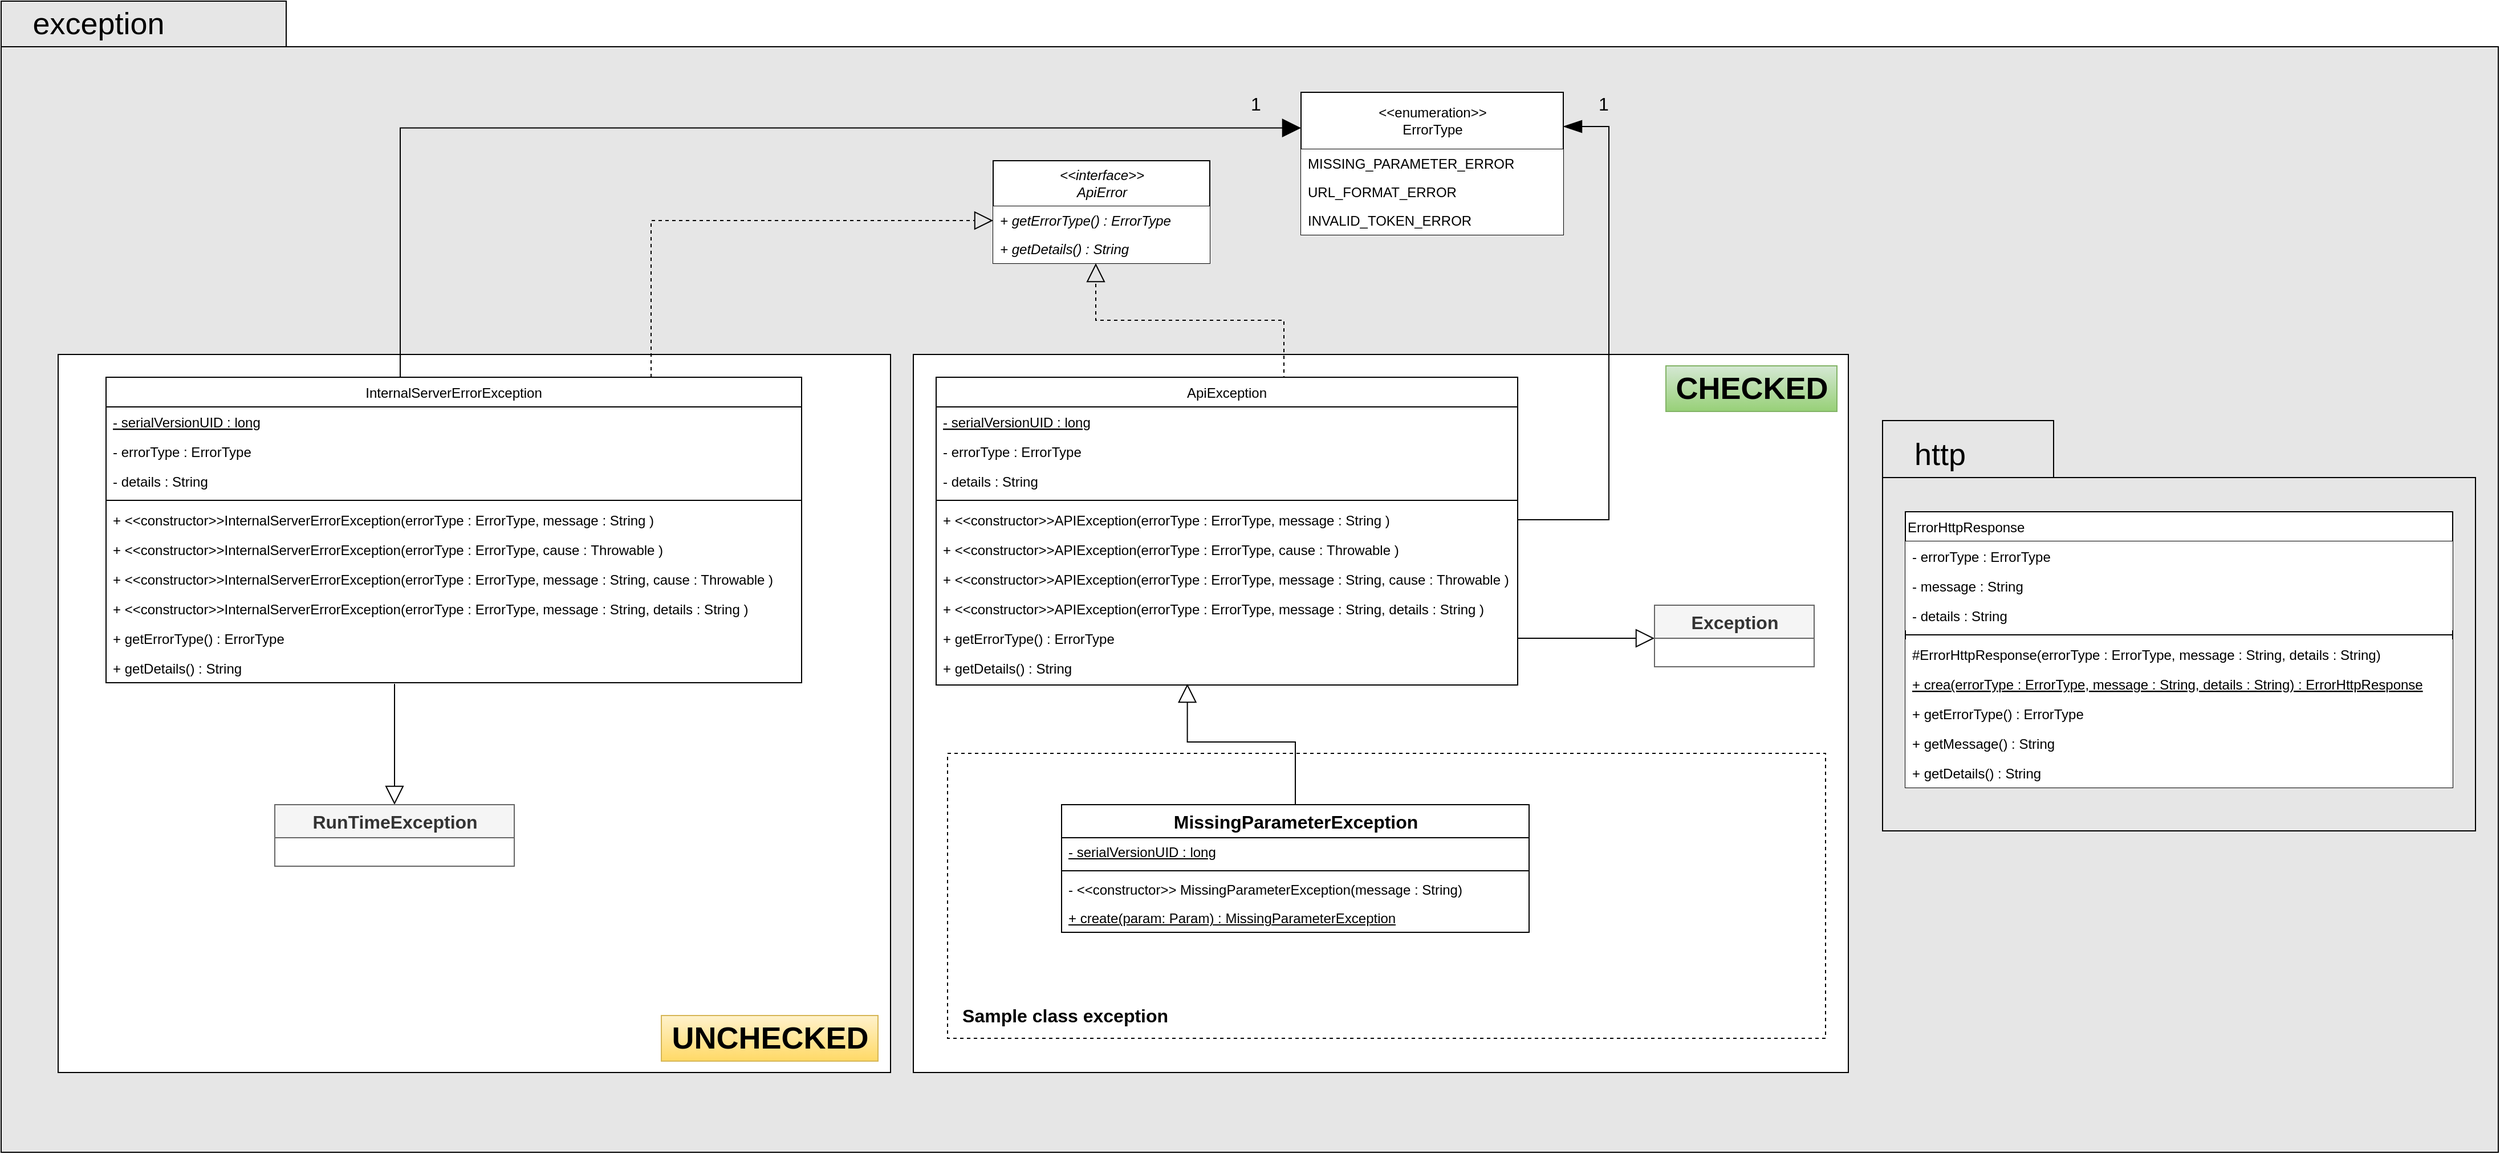 <mxfile version="14.1.8" type="device"><diagram id="C5RBs43oDa-KdzZeNtuy" name="Page-1"><mxGraphModel dx="2930" dy="791" grid="1" gridSize="10" guides="1" tooltips="1" connect="1" arrows="1" fold="1" page="1" pageScale="1" pageWidth="827" pageHeight="1169" math="0" shadow="0"><root><mxCell id="WIyWlLk6GJQsqaUBKTNV-0"/><mxCell id="WIyWlLk6GJQsqaUBKTNV-1" parent="WIyWlLk6GJQsqaUBKTNV-0"/><mxCell id="xCC1t0nb4YUld9js1xry-66" value="" style="shape=folder;fontStyle=1;spacingTop=10;tabWidth=250;tabHeight=40;tabPosition=left;html=1;strokeColor=#000000;fontSize=27;align=left;fillColor=#E6E6E6;" vertex="1" parent="WIyWlLk6GJQsqaUBKTNV-1"><mxGeometry x="-810" y="32" width="2190" height="1010" as="geometry"/></mxCell><mxCell id="xCC1t0nb4YUld9js1xry-61" value="" style="rounded=0;whiteSpace=wrap;html=1;strokeColor=#000000;fontSize=16;align=left;" vertex="1" parent="WIyWlLk6GJQsqaUBKTNV-1"><mxGeometry x="-760" y="342" width="730" height="630" as="geometry"/></mxCell><mxCell id="xCC1t0nb4YUld9js1xry-59" value="" style="rounded=0;whiteSpace=wrap;html=1;strokeColor=#000000;fontSize=16;align=left;" vertex="1" parent="WIyWlLk6GJQsqaUBKTNV-1"><mxGeometry x="-10" y="342" width="820" height="630" as="geometry"/></mxCell><mxCell id="xCC1t0nb4YUld9js1xry-34" value="" style="rounded=0;whiteSpace=wrap;html=1;fontSize=16;align=left;dashed=1;" vertex="1" parent="WIyWlLk6GJQsqaUBKTNV-1"><mxGeometry x="20" y="692" width="770" height="250" as="geometry"/></mxCell><mxCell id="zkfFHV4jXpPFQw0GAbJ--0" value="ApiException" style="swimlane;fontStyle=0;align=center;verticalAlign=top;childLayout=stackLayout;horizontal=1;startSize=26;horizontalStack=0;resizeParent=1;resizeLast=0;collapsible=1;marginBottom=0;rounded=0;shadow=0;strokeWidth=1;" parent="WIyWlLk6GJQsqaUBKTNV-1" vertex="1"><mxGeometry x="10" y="362" width="510" height="270" as="geometry"><mxRectangle x="230" y="140" width="160" height="26" as="alternateBounds"/></mxGeometry></mxCell><mxCell id="xCC1t0nb4YUld9js1xry-39" value="- serialVersionUID : long" style="text;align=left;verticalAlign=top;spacingLeft=4;spacingRight=4;overflow=hidden;rotatable=0;points=[[0,0.5],[1,0.5]];portConstraint=eastwest;fontStyle=4" vertex="1" parent="zkfFHV4jXpPFQw0GAbJ--0"><mxGeometry y="26" width="510" height="26" as="geometry"/></mxCell><mxCell id="zkfFHV4jXpPFQw0GAbJ--1" value="- errorType : ErrorType " style="text;align=left;verticalAlign=top;spacingLeft=4;spacingRight=4;overflow=hidden;rotatable=0;points=[[0,0.5],[1,0.5]];portConstraint=eastwest;" parent="zkfFHV4jXpPFQw0GAbJ--0" vertex="1"><mxGeometry y="52" width="510" height="26" as="geometry"/></mxCell><mxCell id="zkfFHV4jXpPFQw0GAbJ--2" value="- details : String" style="text;align=left;verticalAlign=top;spacingLeft=4;spacingRight=4;overflow=hidden;rotatable=0;points=[[0,0.5],[1,0.5]];portConstraint=eastwest;rounded=0;shadow=0;html=0;" parent="zkfFHV4jXpPFQw0GAbJ--0" vertex="1"><mxGeometry y="78" width="510" height="26" as="geometry"/></mxCell><mxCell id="zkfFHV4jXpPFQw0GAbJ--4" value="" style="line;html=1;strokeWidth=1;align=left;verticalAlign=middle;spacingTop=-1;spacingLeft=3;spacingRight=3;rotatable=0;labelPosition=right;points=[];portConstraint=eastwest;" parent="zkfFHV4jXpPFQw0GAbJ--0" vertex="1"><mxGeometry y="104" width="510" height="8" as="geometry"/></mxCell><mxCell id="xCC1t0nb4YUld9js1xry-1" value="+ &lt;&lt;constructor&gt;&gt;APIException(errorType : ErrorType, message : String )" style="text;align=left;verticalAlign=top;spacingLeft=4;spacingRight=4;overflow=hidden;rotatable=0;points=[[0,0.5],[1,0.5]];portConstraint=eastwest;" vertex="1" parent="zkfFHV4jXpPFQw0GAbJ--0"><mxGeometry y="112" width="510" height="26" as="geometry"/></mxCell><mxCell id="xCC1t0nb4YUld9js1xry-6" value="+ &lt;&lt;constructor&gt;&gt;APIException(errorType : ErrorType, cause : Throwable )" style="text;align=left;verticalAlign=top;spacingLeft=4;spacingRight=4;overflow=hidden;rotatable=0;points=[[0,0.5],[1,0.5]];portConstraint=eastwest;" vertex="1" parent="zkfFHV4jXpPFQw0GAbJ--0"><mxGeometry y="138" width="510" height="26" as="geometry"/></mxCell><mxCell id="xCC1t0nb4YUld9js1xry-7" value="+ &lt;&lt;constructor&gt;&gt;APIException(errorType : ErrorType, message : String, cause : Throwable )" style="text;align=left;verticalAlign=top;spacingLeft=4;spacingRight=4;overflow=hidden;rotatable=0;points=[[0,0.5],[1,0.5]];portConstraint=eastwest;" vertex="1" parent="zkfFHV4jXpPFQw0GAbJ--0"><mxGeometry y="164" width="510" height="26" as="geometry"/></mxCell><mxCell id="xCC1t0nb4YUld9js1xry-8" value="+ &lt;&lt;constructor&gt;&gt;APIException(errorType : ErrorType, message : String, details : String )" style="text;align=left;verticalAlign=top;spacingLeft=4;spacingRight=4;overflow=hidden;rotatable=0;points=[[0,0.5],[1,0.5]];portConstraint=eastwest;" vertex="1" parent="zkfFHV4jXpPFQw0GAbJ--0"><mxGeometry y="190" width="510" height="26" as="geometry"/></mxCell><mxCell id="zkfFHV4jXpPFQw0GAbJ--5" value="+ getErrorType() : ErrorType" style="text;align=left;verticalAlign=top;spacingLeft=4;spacingRight=4;overflow=hidden;rotatable=0;points=[[0,0.5],[1,0.5]];portConstraint=eastwest;" parent="zkfFHV4jXpPFQw0GAbJ--0" vertex="1"><mxGeometry y="216" width="510" height="26" as="geometry"/></mxCell><mxCell id="xCC1t0nb4YUld9js1xry-0" value="+ getDetails() : String" style="text;align=left;verticalAlign=top;spacingLeft=4;spacingRight=4;overflow=hidden;rotatable=0;points=[[0,0.5],[1,0.5]];portConstraint=eastwest;" vertex="1" parent="zkfFHV4jXpPFQw0GAbJ--0"><mxGeometry y="242" width="510" height="26" as="geometry"/></mxCell><mxCell id="xCC1t0nb4YUld9js1xry-2" value="&amp;lt;&amp;lt;interface&amp;gt;&amp;gt;&lt;br&gt;ApiError" style="swimlane;fontStyle=2;align=center;verticalAlign=middle;childLayout=stackLayout;horizontal=1;startSize=40;horizontalStack=0;resizeParent=1;resizeParentMax=0;resizeLast=0;collapsible=0;marginBottom=0;html=1;" vertex="1" parent="WIyWlLk6GJQsqaUBKTNV-1"><mxGeometry x="60" y="172" width="190" height="90" as="geometry"/></mxCell><mxCell id="xCC1t0nb4YUld9js1xry-3" value="+ getErrorType() : ErrorType&amp;nbsp;" style="text;html=1;align=left;verticalAlign=middle;spacingLeft=4;spacingRight=4;overflow=hidden;rotatable=0;points=[[0,0.5],[1,0.5]];portConstraint=eastwest;fontStyle=2;fillColor=#ffffff;" vertex="1" parent="xCC1t0nb4YUld9js1xry-2"><mxGeometry y="40" width="190" height="25" as="geometry"/></mxCell><mxCell id="xCC1t0nb4YUld9js1xry-4" value="+ getDetails() : String&amp;nbsp;" style="text;html=1;align=left;verticalAlign=middle;spacingLeft=4;spacingRight=4;overflow=hidden;rotatable=0;points=[[0,0.5],[1,0.5]];portConstraint=eastwest;fontStyle=2;fillColor=#ffffff;" vertex="1" parent="xCC1t0nb4YUld9js1xry-2"><mxGeometry y="65" width="190" height="25" as="geometry"/></mxCell><mxCell id="xCC1t0nb4YUld9js1xry-5" style="edgeStyle=orthogonalEdgeStyle;rounded=0;orthogonalLoop=1;jettySize=auto;html=1;exitX=0.5;exitY=0;exitDx=0;exitDy=0;endArrow=block;endFill=0;dashed=1;strokeWidth=1;endSize=14;" edge="1" parent="WIyWlLk6GJQsqaUBKTNV-1" source="zkfFHV4jXpPFQw0GAbJ--0"><mxGeometry relative="1" as="geometry"><mxPoint x="150" y="262" as="targetPoint"/><Array as="points"><mxPoint x="315" y="312"/><mxPoint x="150" y="312"/></Array></mxGeometry></mxCell><mxCell id="xCC1t0nb4YUld9js1xry-12" value="&amp;lt;&amp;lt;enumeration&amp;gt;&amp;gt;&lt;br&gt;ErrorType" style="swimlane;fontStyle=0;align=center;verticalAlign=middle;childLayout=stackLayout;horizontal=1;startSize=50;horizontalStack=0;resizeParent=1;resizeParentMax=0;resizeLast=0;collapsible=0;marginBottom=0;html=1;" vertex="1" parent="WIyWlLk6GJQsqaUBKTNV-1"><mxGeometry x="330" y="112" width="230" height="125" as="geometry"/></mxCell><mxCell id="xCC1t0nb4YUld9js1xry-14" value="MISSING_PARAMETER_ERROR" style="text;html=1;strokeColor=none;align=left;verticalAlign=middle;spacingLeft=4;spacingRight=4;overflow=hidden;rotatable=0;points=[[0,0.5],[1,0.5]];portConstraint=eastwest;fillColor=#ffffff;" vertex="1" parent="xCC1t0nb4YUld9js1xry-12"><mxGeometry y="50" width="230" height="25" as="geometry"/></mxCell><mxCell id="xCC1t0nb4YUld9js1xry-15" value="URL_FORMAT_ERROR" style="text;html=1;strokeColor=none;align=left;verticalAlign=middle;spacingLeft=4;spacingRight=4;overflow=hidden;rotatable=0;points=[[0,0.5],[1,0.5]];portConstraint=eastwest;fillColor=#ffffff;" vertex="1" parent="xCC1t0nb4YUld9js1xry-12"><mxGeometry y="75" width="230" height="25" as="geometry"/></mxCell><mxCell id="xCC1t0nb4YUld9js1xry-16" value="INVALID_TOKEN_ERROR" style="text;html=1;strokeColor=none;align=left;verticalAlign=middle;spacingLeft=4;spacingRight=4;overflow=hidden;rotatable=0;points=[[0,0.5],[1,0.5]];portConstraint=eastwest;fillColor=#ffffff;" vertex="1" parent="xCC1t0nb4YUld9js1xry-12"><mxGeometry y="100" width="230" height="25" as="geometry"/></mxCell><mxCell id="xCC1t0nb4YUld9js1xry-19" style="edgeStyle=orthogonalEdgeStyle;rounded=0;orthogonalLoop=1;jettySize=auto;html=1;endArrow=blockThin;endFill=1;endSize=14;exitX=1;exitY=0.5;exitDx=0;exitDy=0;" edge="1" parent="WIyWlLk6GJQsqaUBKTNV-1" source="xCC1t0nb4YUld9js1xry-1"><mxGeometry relative="1" as="geometry"><mxPoint x="550" y="487" as="sourcePoint"/><mxPoint x="560" y="142" as="targetPoint"/><Array as="points"><mxPoint x="600" y="487"/><mxPoint x="600" y="142"/><mxPoint x="560" y="142"/></Array></mxGeometry></mxCell><mxCell id="xCC1t0nb4YUld9js1xry-20" value="1" style="text;html=1;align=center;verticalAlign=middle;resizable=0;points=[];autosize=1;fontSize=16;" vertex="1" parent="WIyWlLk6GJQsqaUBKTNV-1"><mxGeometry x="585" y="112" width="20" height="20" as="geometry"/></mxCell><mxCell id="xCC1t0nb4YUld9js1xry-24" style="edgeStyle=orthogonalEdgeStyle;rounded=0;orthogonalLoop=1;jettySize=auto;html=1;entryX=1;entryY=0.5;entryDx=0;entryDy=0;endArrow=none;endFill=0;fontSize=16;endSize=6;startArrow=block;startFill=0;startSize=14;" edge="1" parent="WIyWlLk6GJQsqaUBKTNV-1" source="xCC1t0nb4YUld9js1xry-21" target="zkfFHV4jXpPFQw0GAbJ--5"><mxGeometry relative="1" as="geometry"><Array as="points"><mxPoint x="590" y="591"/><mxPoint x="590" y="591"/></Array></mxGeometry></mxCell><mxCell id="xCC1t0nb4YUld9js1xry-21" value="Exception" style="swimlane;fontStyle=1;align=center;verticalAlign=middle;childLayout=stackLayout;horizontal=1;startSize=29;horizontalStack=0;resizeParent=1;resizeParentMax=0;resizeLast=0;collapsible=0;marginBottom=0;html=1;fontSize=16;fillColor=#f5f5f5;strokeColor=#666666;fontColor=#333333;" vertex="1" parent="WIyWlLk6GJQsqaUBKTNV-1"><mxGeometry x="640" y="562" width="140" height="54" as="geometry"/></mxCell><mxCell id="xCC1t0nb4YUld9js1xry-29" style="edgeStyle=orthogonalEdgeStyle;rounded=0;orthogonalLoop=1;jettySize=auto;html=1;endArrow=block;endFill=0;endSize=14;strokeWidth=1;fontSize=16;entryX=0.432;entryY=1.038;entryDx=0;entryDy=0;entryPerimeter=0;" edge="1" parent="WIyWlLk6GJQsqaUBKTNV-1" source="xCC1t0nb4YUld9js1xry-25" target="xCC1t0nb4YUld9js1xry-0"><mxGeometry relative="1" as="geometry"><mxPoint x="230" y="612" as="targetPoint"/><Array as="points"><mxPoint x="325" y="682"/><mxPoint x="230" y="682"/></Array></mxGeometry></mxCell><mxCell id="xCC1t0nb4YUld9js1xry-25" value="MissingParameterException" style="swimlane;fontStyle=1;align=center;verticalAlign=middle;childLayout=stackLayout;horizontal=1;startSize=29;horizontalStack=0;resizeParent=1;resizeParentMax=0;resizeLast=0;collapsible=0;marginBottom=0;html=1;fontSize=16;" vertex="1" parent="WIyWlLk6GJQsqaUBKTNV-1"><mxGeometry x="120" y="737" width="410" height="112" as="geometry"/></mxCell><mxCell id="xCC1t0nb4YUld9js1xry-27" value="&lt;u&gt;-&amp;nbsp;serialVersionUID : long&lt;/u&gt;" style="text;html=1;strokeColor=none;fillColor=none;align=left;verticalAlign=middle;spacingLeft=4;spacingRight=4;overflow=hidden;rotatable=0;points=[[0,0.5],[1,0.5]];portConstraint=eastwest;" vertex="1" parent="xCC1t0nb4YUld9js1xry-25"><mxGeometry y="29" width="410" height="25" as="geometry"/></mxCell><mxCell id="xCC1t0nb4YUld9js1xry-38" value="" style="line;strokeWidth=1;fillColor=none;align=left;verticalAlign=middle;spacingTop=-1;spacingLeft=3;spacingRight=3;rotatable=0;labelPosition=right;points=[];portConstraint=eastwest;fontSize=16;" vertex="1" parent="xCC1t0nb4YUld9js1xry-25"><mxGeometry y="54" width="410" height="8" as="geometry"/></mxCell><mxCell id="xCC1t0nb4YUld9js1xry-37" value="- &amp;lt;&amp;lt;constructor&amp;gt;&amp;gt; MissingParameterException(message :&amp;nbsp;String)" style="text;html=1;strokeColor=none;fillColor=none;align=left;verticalAlign=middle;spacingLeft=4;spacingRight=4;overflow=hidden;rotatable=0;points=[[0,0.5],[1,0.5]];portConstraint=eastwest;" vertex="1" parent="xCC1t0nb4YUld9js1xry-25"><mxGeometry y="62" width="410" height="25" as="geometry"/></mxCell><mxCell id="xCC1t0nb4YUld9js1xry-28" value="+ create(param:&amp;nbsp;Param) : MissingParameterException" style="text;html=1;strokeColor=none;fillColor=none;align=left;verticalAlign=middle;spacingLeft=4;spacingRight=4;overflow=hidden;rotatable=0;points=[[0,0.5],[1,0.5]];portConstraint=eastwest;fontStyle=4" vertex="1" parent="xCC1t0nb4YUld9js1xry-25"><mxGeometry y="87" width="410" height="25" as="geometry"/></mxCell><mxCell id="xCC1t0nb4YUld9js1xry-35" value="Sample class exception&amp;nbsp;" style="text;html=1;align=center;verticalAlign=middle;resizable=0;points=[];autosize=1;fontSize=16;fontStyle=1" vertex="1" parent="WIyWlLk6GJQsqaUBKTNV-1"><mxGeometry x="25" y="912" width="200" height="20" as="geometry"/></mxCell><mxCell id="xCC1t0nb4YUld9js1xry-51" style="edgeStyle=orthogonalEdgeStyle;rounded=0;orthogonalLoop=1;jettySize=auto;html=1;entryX=0;entryY=0.5;entryDx=0;entryDy=0;startArrow=none;startFill=0;startSize=6;endArrow=block;endFill=0;endSize=14;strokeWidth=1;fontSize=16;dashed=1;" edge="1" parent="WIyWlLk6GJQsqaUBKTNV-1" source="xCC1t0nb4YUld9js1xry-40" target="xCC1t0nb4YUld9js1xry-3"><mxGeometry relative="1" as="geometry"><Array as="points"><mxPoint x="-240" y="225"/></Array></mxGeometry></mxCell><mxCell id="xCC1t0nb4YUld9js1xry-55" style="edgeStyle=orthogonalEdgeStyle;rounded=0;orthogonalLoop=1;jettySize=auto;html=1;entryX=0;entryY=0.25;entryDx=0;entryDy=0;startArrow=none;startFill=0;startSize=6;endArrow=block;endFill=1;endSize=14;strokeWidth=1;fontSize=16;" edge="1" parent="WIyWlLk6GJQsqaUBKTNV-1" source="xCC1t0nb4YUld9js1xry-40" target="xCC1t0nb4YUld9js1xry-12"><mxGeometry relative="1" as="geometry"><Array as="points"><mxPoint x="-460" y="143"/></Array></mxGeometry></mxCell><mxCell id="xCC1t0nb4YUld9js1xry-40" value="InternalServerErrorException" style="swimlane;fontStyle=0;align=center;verticalAlign=top;childLayout=stackLayout;horizontal=1;startSize=26;horizontalStack=0;resizeParent=1;resizeLast=0;collapsible=1;marginBottom=0;rounded=0;shadow=0;strokeWidth=1;" vertex="1" parent="WIyWlLk6GJQsqaUBKTNV-1"><mxGeometry x="-718" y="362" width="610" height="268" as="geometry"><mxRectangle x="230" y="140" width="160" height="26" as="alternateBounds"/></mxGeometry></mxCell><mxCell id="xCC1t0nb4YUld9js1xry-41" value="- serialVersionUID : long" style="text;align=left;verticalAlign=top;spacingLeft=4;spacingRight=4;overflow=hidden;rotatable=0;points=[[0,0.5],[1,0.5]];portConstraint=eastwest;fontStyle=4" vertex="1" parent="xCC1t0nb4YUld9js1xry-40"><mxGeometry y="26" width="610" height="26" as="geometry"/></mxCell><mxCell id="xCC1t0nb4YUld9js1xry-42" value="- errorType : ErrorType " style="text;align=left;verticalAlign=top;spacingLeft=4;spacingRight=4;overflow=hidden;rotatable=0;points=[[0,0.5],[1,0.5]];portConstraint=eastwest;" vertex="1" parent="xCC1t0nb4YUld9js1xry-40"><mxGeometry y="52" width="610" height="26" as="geometry"/></mxCell><mxCell id="xCC1t0nb4YUld9js1xry-43" value="- details : String" style="text;align=left;verticalAlign=top;spacingLeft=4;spacingRight=4;overflow=hidden;rotatable=0;points=[[0,0.5],[1,0.5]];portConstraint=eastwest;rounded=0;shadow=0;html=0;" vertex="1" parent="xCC1t0nb4YUld9js1xry-40"><mxGeometry y="78" width="610" height="26" as="geometry"/></mxCell><mxCell id="xCC1t0nb4YUld9js1xry-44" value="" style="line;html=1;strokeWidth=1;align=left;verticalAlign=middle;spacingTop=-1;spacingLeft=3;spacingRight=3;rotatable=0;labelPosition=right;points=[];portConstraint=eastwest;" vertex="1" parent="xCC1t0nb4YUld9js1xry-40"><mxGeometry y="104" width="610" height="8" as="geometry"/></mxCell><mxCell id="xCC1t0nb4YUld9js1xry-45" value="+ &lt;&lt;constructor&gt;&gt;InternalServerErrorException(errorType : ErrorType, message : String )" style="text;align=left;verticalAlign=top;spacingLeft=4;spacingRight=4;overflow=hidden;rotatable=0;points=[[0,0.5],[1,0.5]];portConstraint=eastwest;" vertex="1" parent="xCC1t0nb4YUld9js1xry-40"><mxGeometry y="112" width="610" height="26" as="geometry"/></mxCell><mxCell id="xCC1t0nb4YUld9js1xry-46" value="+ &lt;&lt;constructor&gt;&gt;InternalServerErrorException(errorType : ErrorType, cause : Throwable )" style="text;align=left;verticalAlign=top;spacingLeft=4;spacingRight=4;overflow=hidden;rotatable=0;points=[[0,0.5],[1,0.5]];portConstraint=eastwest;" vertex="1" parent="xCC1t0nb4YUld9js1xry-40"><mxGeometry y="138" width="610" height="26" as="geometry"/></mxCell><mxCell id="xCC1t0nb4YUld9js1xry-47" value="+ &lt;&lt;constructor&gt;&gt;InternalServerErrorException(errorType : ErrorType, message : String, cause : Throwable )" style="text;align=left;verticalAlign=top;spacingLeft=4;spacingRight=4;overflow=hidden;rotatable=0;points=[[0,0.5],[1,0.5]];portConstraint=eastwest;" vertex="1" parent="xCC1t0nb4YUld9js1xry-40"><mxGeometry y="164" width="610" height="26" as="geometry"/></mxCell><mxCell id="xCC1t0nb4YUld9js1xry-48" value="+ &lt;&lt;constructor&gt;&gt;InternalServerErrorException(errorType : ErrorType, message : String, details : String )" style="text;align=left;verticalAlign=top;spacingLeft=4;spacingRight=4;overflow=hidden;rotatable=0;points=[[0,0.5],[1,0.5]];portConstraint=eastwest;" vertex="1" parent="xCC1t0nb4YUld9js1xry-40"><mxGeometry y="190" width="610" height="26" as="geometry"/></mxCell><mxCell id="xCC1t0nb4YUld9js1xry-49" value="+ getErrorType() : ErrorType" style="text;align=left;verticalAlign=top;spacingLeft=4;spacingRight=4;overflow=hidden;rotatable=0;points=[[0,0.5],[1,0.5]];portConstraint=eastwest;" vertex="1" parent="xCC1t0nb4YUld9js1xry-40"><mxGeometry y="216" width="610" height="26" as="geometry"/></mxCell><mxCell id="xCC1t0nb4YUld9js1xry-50" value="+ getDetails() : String" style="text;align=left;verticalAlign=top;spacingLeft=4;spacingRight=4;overflow=hidden;rotatable=0;points=[[0,0.5],[1,0.5]];portConstraint=eastwest;" vertex="1" parent="xCC1t0nb4YUld9js1xry-40"><mxGeometry y="242" width="610" height="26" as="geometry"/></mxCell><mxCell id="xCC1t0nb4YUld9js1xry-57" style="edgeStyle=orthogonalEdgeStyle;rounded=0;orthogonalLoop=1;jettySize=auto;html=1;exitX=0.5;exitY=0;exitDx=0;exitDy=0;startArrow=block;startFill=0;startSize=14;endArrow=none;endFill=0;endSize=14;strokeWidth=1;fontSize=16;" edge="1" parent="WIyWlLk6GJQsqaUBKTNV-1" source="xCC1t0nb4YUld9js1xry-52"><mxGeometry relative="1" as="geometry"><mxPoint x="-465" y="631" as="targetPoint"/><Array as="points"><mxPoint x="-465" y="631"/></Array></mxGeometry></mxCell><mxCell id="xCC1t0nb4YUld9js1xry-52" value="RunTimeException" style="swimlane;fontStyle=1;align=center;verticalAlign=middle;childLayout=stackLayout;horizontal=1;startSize=29;horizontalStack=0;resizeParent=1;resizeParentMax=0;resizeLast=0;collapsible=0;marginBottom=0;html=1;fontSize=16;fillColor=#f5f5f5;strokeColor=#666666;fontColor=#333333;" vertex="1" parent="WIyWlLk6GJQsqaUBKTNV-1"><mxGeometry x="-570" y="737" width="210" height="54" as="geometry"/></mxCell><mxCell id="xCC1t0nb4YUld9js1xry-56" value="1" style="text;html=1;align=center;verticalAlign=middle;resizable=0;points=[];autosize=1;fontSize=16;" vertex="1" parent="WIyWlLk6GJQsqaUBKTNV-1"><mxGeometry x="280" y="112" width="20" height="20" as="geometry"/></mxCell><mxCell id="xCC1t0nb4YUld9js1xry-63" value="CHECKED" style="text;html=1;align=center;verticalAlign=middle;resizable=0;points=[];autosize=1;fontSize=27;fontStyle=1;gradientColor=#97d077;fillColor=#d5e8d4;strokeColor=#82b366;" vertex="1" parent="WIyWlLk6GJQsqaUBKTNV-1"><mxGeometry x="650" y="352" width="150" height="40" as="geometry"/></mxCell><mxCell id="xCC1t0nb4YUld9js1xry-64" value="UNCHECKED" style="text;html=1;align=center;verticalAlign=middle;resizable=0;points=[];autosize=1;fontSize=27;fontStyle=1;gradientColor=#ffd966;fillColor=#fff2cc;strokeColor=#d6b656;" vertex="1" parent="WIyWlLk6GJQsqaUBKTNV-1"><mxGeometry x="-231" y="922" width="190" height="40" as="geometry"/></mxCell><mxCell id="xCC1t0nb4YUld9js1xry-67" value="exception" style="text;html=1;align=center;verticalAlign=middle;resizable=0;points=[];autosize=1;fontSize=27;" vertex="1" parent="WIyWlLk6GJQsqaUBKTNV-1"><mxGeometry x="-790" y="32" width="130" height="40" as="geometry"/></mxCell><mxCell id="xCC1t0nb4YUld9js1xry-73" value="" style="shape=folder;fontStyle=1;spacingTop=10;tabWidth=150;tabHeight=50;tabPosition=left;html=1;fontSize=27;align=left;fillColor=#E6E6E6;" vertex="1" parent="WIyWlLk6GJQsqaUBKTNV-1"><mxGeometry x="840" y="400" width="520" height="360" as="geometry"/></mxCell><mxCell id="xCC1t0nb4YUld9js1xry-74" value="http" style="text;html=1;align=center;verticalAlign=middle;resizable=0;points=[];autosize=1;fontSize=27;" vertex="1" parent="WIyWlLk6GJQsqaUBKTNV-1"><mxGeometry x="860" y="410" width="60" height="40" as="geometry"/></mxCell><mxCell id="xCC1t0nb4YUld9js1xry-75" value="ErrorHttpResponse" style="swimlane;fontStyle=0;childLayout=stackLayout;horizontal=1;startSize=26;horizontalStack=0;resizeParent=1;resizeParentMax=0;resizeLast=0;collapsible=1;marginBottom=0;strokeColor=#000000;fontSize=12;align=left;swimlaneFillColor=#ffffff;" vertex="1" parent="WIyWlLk6GJQsqaUBKTNV-1"><mxGeometry x="860" y="480" width="480" height="242" as="geometry"/></mxCell><mxCell id="xCC1t0nb4YUld9js1xry-76" value="- errorType : ErrorType" style="text;strokeColor=none;align=left;verticalAlign=top;spacingLeft=4;spacingRight=4;overflow=hidden;rotatable=0;points=[[0,0.5],[1,0.5]];portConstraint=eastwest;fillColor=#ffffff;" vertex="1" parent="xCC1t0nb4YUld9js1xry-75"><mxGeometry y="26" width="480" height="26" as="geometry"/></mxCell><mxCell id="xCC1t0nb4YUld9js1xry-77" value="- message : String" style="text;strokeColor=none;align=left;verticalAlign=top;spacingLeft=4;spacingRight=4;overflow=hidden;rotatable=0;points=[[0,0.5],[1,0.5]];portConstraint=eastwest;fillColor=#ffffff;" vertex="1" parent="xCC1t0nb4YUld9js1xry-75"><mxGeometry y="52" width="480" height="26" as="geometry"/></mxCell><mxCell id="xCC1t0nb4YUld9js1xry-78" value="- details : String" style="text;strokeColor=none;align=left;verticalAlign=top;spacingLeft=4;spacingRight=4;overflow=hidden;rotatable=0;points=[[0,0.5],[1,0.5]];portConstraint=eastwest;fillColor=#ffffff;" vertex="1" parent="xCC1t0nb4YUld9js1xry-75"><mxGeometry y="78" width="480" height="26" as="geometry"/></mxCell><mxCell id="xCC1t0nb4YUld9js1xry-83" value="" style="line;html=1;strokeWidth=1;align=left;verticalAlign=middle;spacingTop=-1;spacingLeft=3;spacingRight=3;rotatable=0;labelPosition=right;points=[];portConstraint=eastwest;" vertex="1" parent="xCC1t0nb4YUld9js1xry-75"><mxGeometry y="104" width="480" height="8" as="geometry"/></mxCell><mxCell id="xCC1t0nb4YUld9js1xry-82" value="#ErrorHttpResponse(errorType : ErrorType, message : String, details : String)" style="text;align=left;verticalAlign=top;spacingLeft=4;spacingRight=4;overflow=hidden;rotatable=0;points=[[0,0.5],[1,0.5]];portConstraint=eastwest;fillColor=#ffffff;" vertex="1" parent="xCC1t0nb4YUld9js1xry-75"><mxGeometry y="112" width="480" height="26" as="geometry"/></mxCell><mxCell id="xCC1t0nb4YUld9js1xry-91" value="+ crea(errorType : ErrorType, message : String, details : String) : ErrorHttpResponse" style="text;align=left;verticalAlign=top;spacingLeft=4;spacingRight=4;overflow=hidden;rotatable=0;points=[[0,0.5],[1,0.5]];portConstraint=eastwest;fillColor=#ffffff;fontStyle=4" vertex="1" parent="xCC1t0nb4YUld9js1xry-75"><mxGeometry y="138" width="480" height="26" as="geometry"/></mxCell><mxCell id="xCC1t0nb4YUld9js1xry-90" value="+ getErrorType() : ErrorType" style="text;align=left;verticalAlign=top;spacingLeft=4;spacingRight=4;overflow=hidden;rotatable=0;points=[[0,0.5],[1,0.5]];portConstraint=eastwest;fillColor=#ffffff;" vertex="1" parent="xCC1t0nb4YUld9js1xry-75"><mxGeometry y="164" width="480" height="26" as="geometry"/></mxCell><mxCell id="xCC1t0nb4YUld9js1xry-87" value="+ getMessage() : String" style="text;align=left;verticalAlign=top;spacingLeft=4;spacingRight=4;overflow=hidden;rotatable=0;points=[[0,0.5],[1,0.5]];portConstraint=eastwest;fillColor=#ffffff;" vertex="1" parent="xCC1t0nb4YUld9js1xry-75"><mxGeometry y="190" width="480" height="26" as="geometry"/></mxCell><mxCell id="xCC1t0nb4YUld9js1xry-88" value="+ getDetails() : String" style="text;align=left;verticalAlign=top;spacingLeft=4;spacingRight=4;overflow=hidden;rotatable=0;points=[[0,0.5],[1,0.5]];portConstraint=eastwest;fillColor=#ffffff;" vertex="1" parent="xCC1t0nb4YUld9js1xry-75"><mxGeometry y="216" width="480" height="26" as="geometry"/></mxCell></root></mxGraphModel></diagram></mxfile>